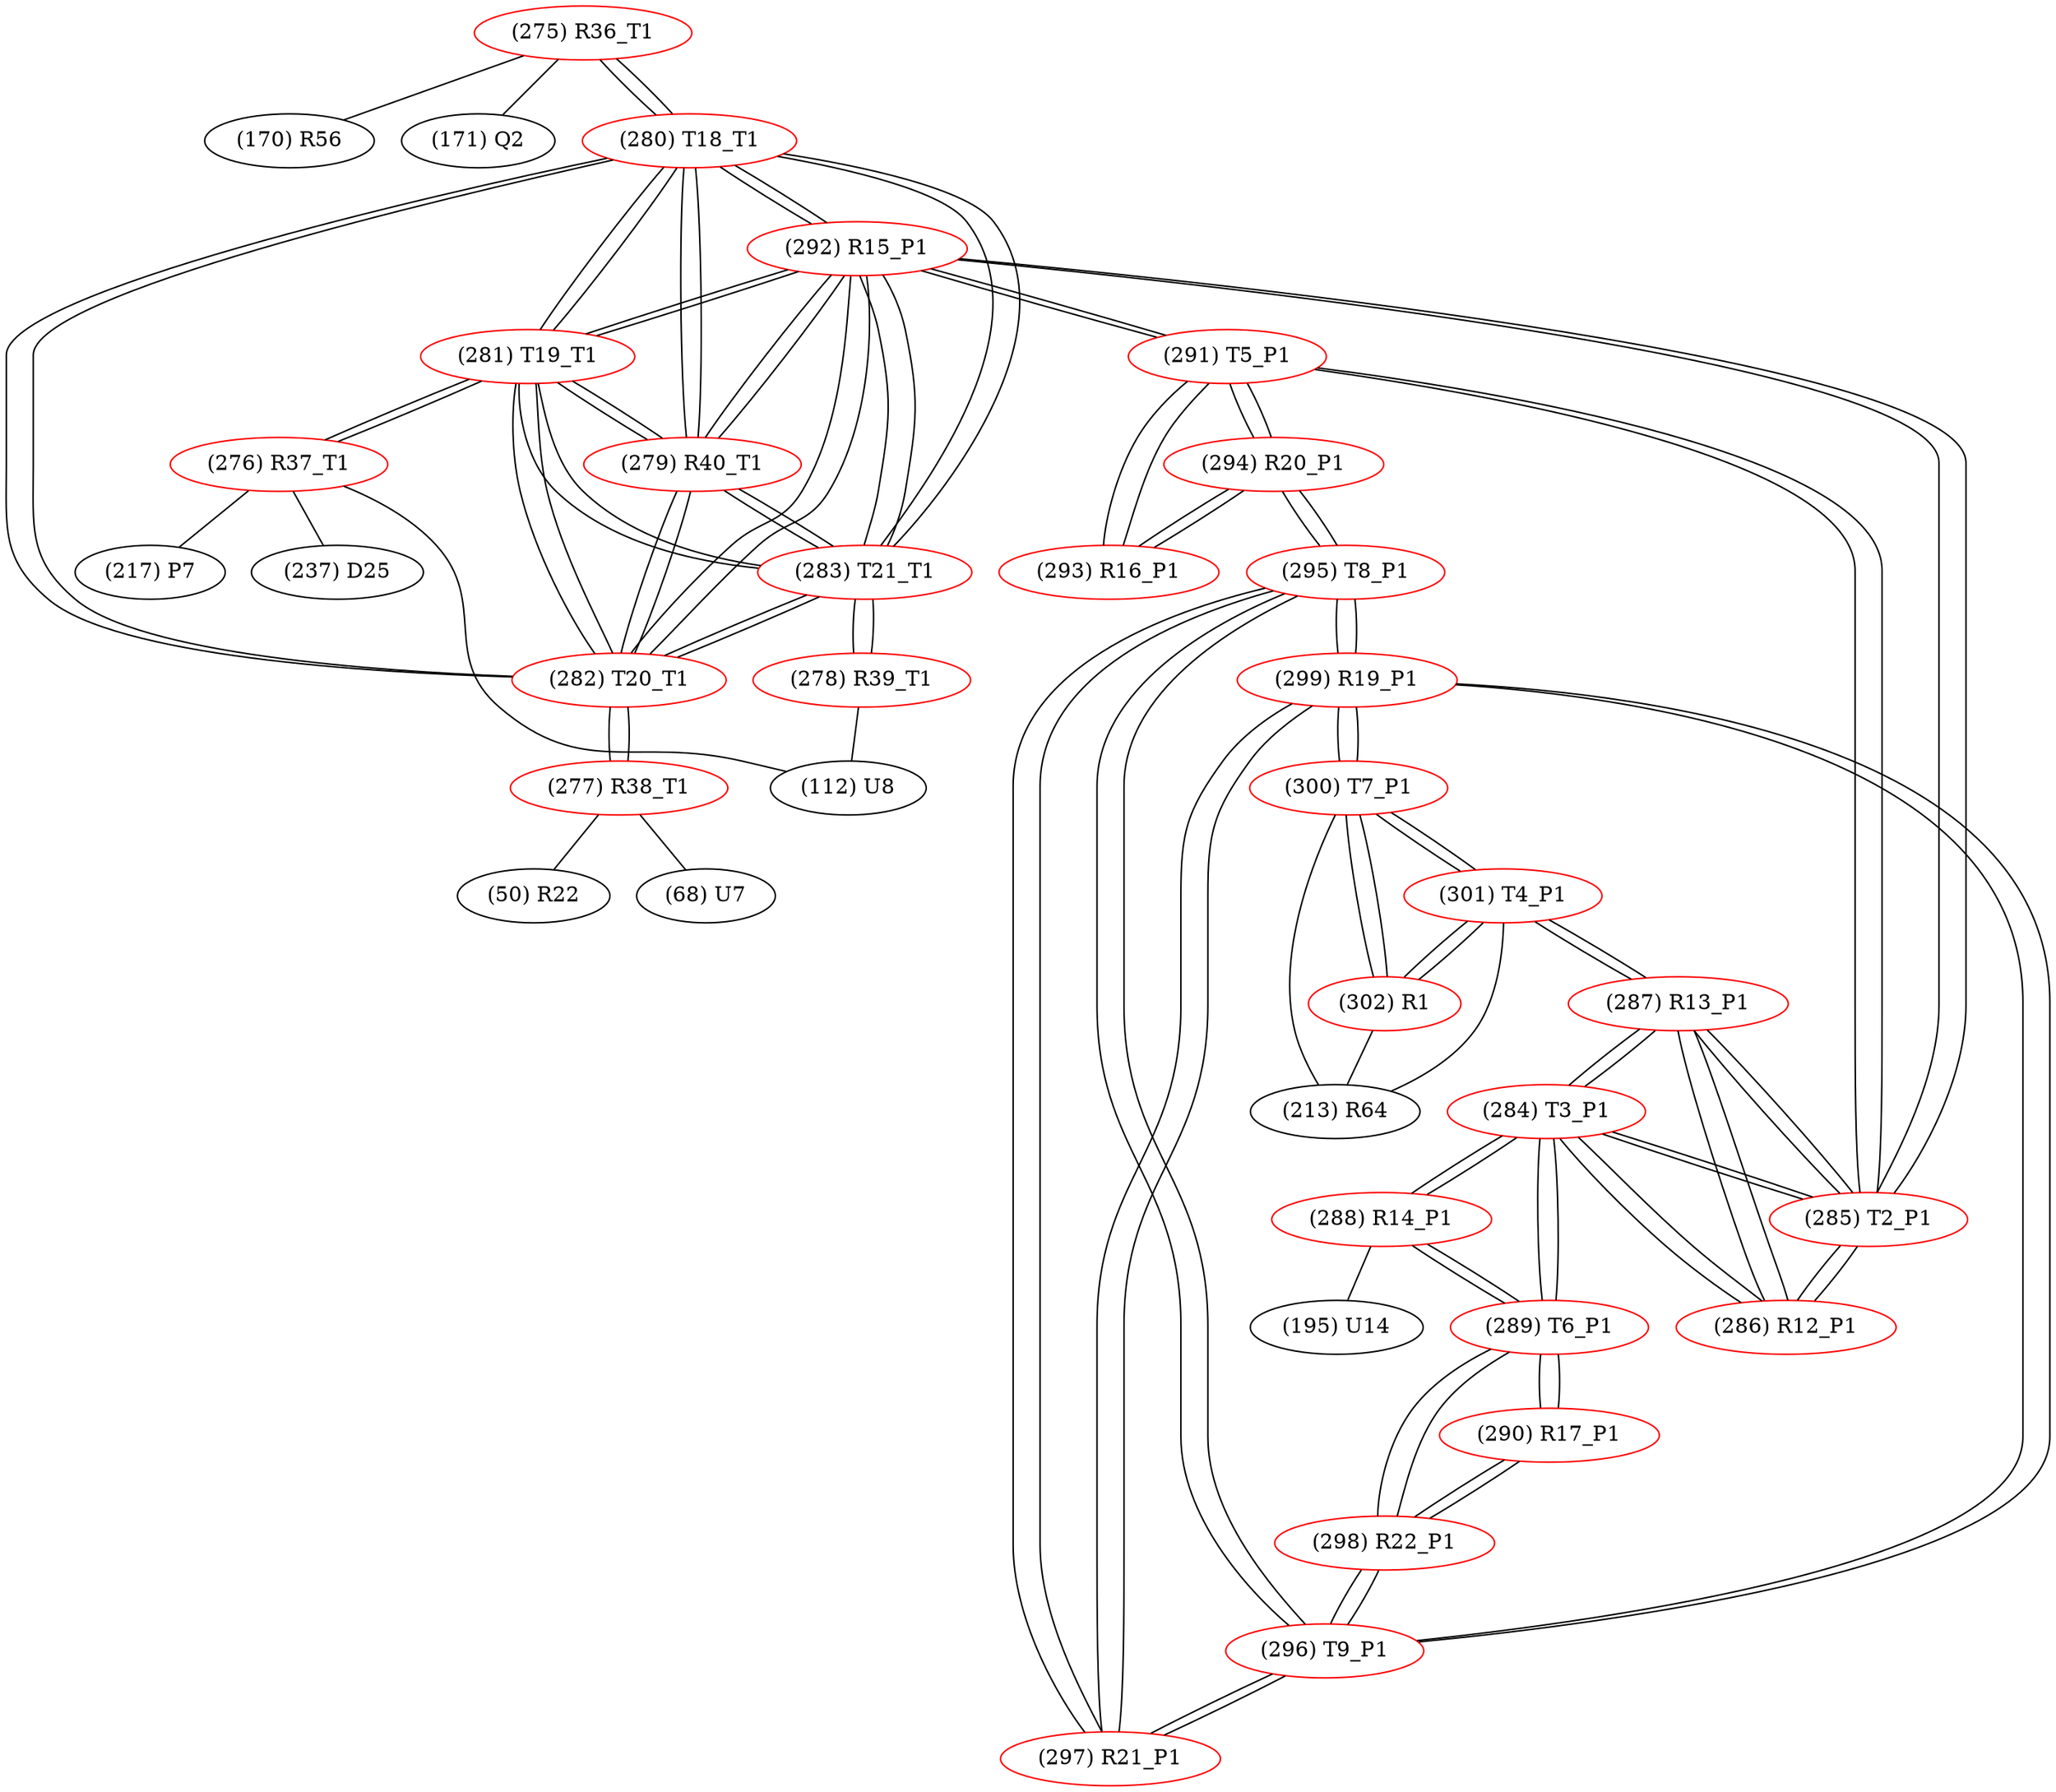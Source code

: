 graph {
	275 [label="(275) R36_T1" color=red]
	170 [label="(170) R56"]
	171 [label="(171) Q2"]
	280 [label="(280) T18_T1"]
	276 [label="(276) R37_T1" color=red]
	217 [label="(217) P7"]
	237 [label="(237) D25"]
	112 [label="(112) U8"]
	281 [label="(281) T19_T1"]
	277 [label="(277) R38_T1" color=red]
	68 [label="(68) U7"]
	50 [label="(50) R22"]
	282 [label="(282) T20_T1"]
	278 [label="(278) R39_T1" color=red]
	112 [label="(112) U8"]
	283 [label="(283) T21_T1"]
	279 [label="(279) R40_T1" color=red]
	292 [label="(292) R15_P1"]
	280 [label="(280) T18_T1"]
	283 [label="(283) T21_T1"]
	282 [label="(282) T20_T1"]
	281 [label="(281) T19_T1"]
	280 [label="(280) T18_T1" color=red]
	275 [label="(275) R36_T1"]
	292 [label="(292) R15_P1"]
	283 [label="(283) T21_T1"]
	282 [label="(282) T20_T1"]
	281 [label="(281) T19_T1"]
	279 [label="(279) R40_T1"]
	281 [label="(281) T19_T1" color=red]
	276 [label="(276) R37_T1"]
	292 [label="(292) R15_P1"]
	280 [label="(280) T18_T1"]
	283 [label="(283) T21_T1"]
	282 [label="(282) T20_T1"]
	279 [label="(279) R40_T1"]
	282 [label="(282) T20_T1" color=red]
	277 [label="(277) R38_T1"]
	292 [label="(292) R15_P1"]
	280 [label="(280) T18_T1"]
	283 [label="(283) T21_T1"]
	281 [label="(281) T19_T1"]
	279 [label="(279) R40_T1"]
	283 [label="(283) T21_T1" color=red]
	278 [label="(278) R39_T1"]
	292 [label="(292) R15_P1"]
	280 [label="(280) T18_T1"]
	282 [label="(282) T20_T1"]
	281 [label="(281) T19_T1"]
	279 [label="(279) R40_T1"]
	284 [label="(284) T3_P1" color=red]
	288 [label="(288) R14_P1"]
	289 [label="(289) T6_P1"]
	287 [label="(287) R13_P1"]
	286 [label="(286) R12_P1"]
	285 [label="(285) T2_P1"]
	285 [label="(285) T2_P1" color=red]
	287 [label="(287) R13_P1"]
	284 [label="(284) T3_P1"]
	286 [label="(286) R12_P1"]
	291 [label="(291) T5_P1"]
	292 [label="(292) R15_P1"]
	286 [label="(286) R12_P1" color=red]
	287 [label="(287) R13_P1"]
	284 [label="(284) T3_P1"]
	285 [label="(285) T2_P1"]
	287 [label="(287) R13_P1" color=red]
	301 [label="(301) T4_P1"]
	284 [label="(284) T3_P1"]
	286 [label="(286) R12_P1"]
	285 [label="(285) T2_P1"]
	288 [label="(288) R14_P1" color=red]
	195 [label="(195) U14"]
	284 [label="(284) T3_P1"]
	289 [label="(289) T6_P1"]
	289 [label="(289) T6_P1" color=red]
	288 [label="(288) R14_P1"]
	284 [label="(284) T3_P1"]
	298 [label="(298) R22_P1"]
	290 [label="(290) R17_P1"]
	290 [label="(290) R17_P1" color=red]
	298 [label="(298) R22_P1"]
	289 [label="(289) T6_P1"]
	291 [label="(291) T5_P1" color=red]
	285 [label="(285) T2_P1"]
	292 [label="(292) R15_P1"]
	293 [label="(293) R16_P1"]
	294 [label="(294) R20_P1"]
	292 [label="(292) R15_P1" color=red]
	280 [label="(280) T18_T1"]
	283 [label="(283) T21_T1"]
	282 [label="(282) T20_T1"]
	281 [label="(281) T19_T1"]
	279 [label="(279) R40_T1"]
	285 [label="(285) T2_P1"]
	291 [label="(291) T5_P1"]
	293 [label="(293) R16_P1" color=red]
	291 [label="(291) T5_P1"]
	294 [label="(294) R20_P1"]
	294 [label="(294) R20_P1" color=red]
	295 [label="(295) T8_P1"]
	293 [label="(293) R16_P1"]
	291 [label="(291) T5_P1"]
	295 [label="(295) T8_P1" color=red]
	296 [label="(296) T9_P1"]
	297 [label="(297) R21_P1"]
	299 [label="(299) R19_P1"]
	294 [label="(294) R20_P1"]
	296 [label="(296) T9_P1" color=red]
	298 [label="(298) R22_P1"]
	297 [label="(297) R21_P1"]
	295 [label="(295) T8_P1"]
	299 [label="(299) R19_P1"]
	297 [label="(297) R21_P1" color=red]
	296 [label="(296) T9_P1"]
	295 [label="(295) T8_P1"]
	299 [label="(299) R19_P1"]
	298 [label="(298) R22_P1" color=red]
	296 [label="(296) T9_P1"]
	289 [label="(289) T6_P1"]
	290 [label="(290) R17_P1"]
	299 [label="(299) R19_P1" color=red]
	296 [label="(296) T9_P1"]
	297 [label="(297) R21_P1"]
	295 [label="(295) T8_P1"]
	300 [label="(300) T7_P1"]
	300 [label="(300) T7_P1" color=red]
	302 [label="(302) R1"]
	301 [label="(301) T4_P1"]
	213 [label="(213) R64"]
	299 [label="(299) R19_P1"]
	301 [label="(301) T4_P1" color=red]
	287 [label="(287) R13_P1"]
	302 [label="(302) R1"]
	300 [label="(300) T7_P1"]
	213 [label="(213) R64"]
	302 [label="(302) R1" color=red]
	301 [label="(301) T4_P1"]
	300 [label="(300) T7_P1"]
	213 [label="(213) R64"]
	275 -- 170
	275 -- 171
	275 -- 280
	276 -- 217
	276 -- 237
	276 -- 112
	276 -- 281
	277 -- 68
	277 -- 50
	277 -- 282
	278 -- 112
	278 -- 283
	279 -- 292
	279 -- 280
	279 -- 283
	279 -- 282
	279 -- 281
	280 -- 275
	280 -- 292
	280 -- 283
	280 -- 282
	280 -- 281
	280 -- 279
	281 -- 276
	281 -- 292
	281 -- 280
	281 -- 283
	281 -- 282
	281 -- 279
	282 -- 277
	282 -- 292
	282 -- 280
	282 -- 283
	282 -- 281
	282 -- 279
	283 -- 278
	283 -- 292
	283 -- 280
	283 -- 282
	283 -- 281
	283 -- 279
	284 -- 288
	284 -- 289
	284 -- 287
	284 -- 286
	284 -- 285
	285 -- 287
	285 -- 284
	285 -- 286
	285 -- 291
	285 -- 292
	286 -- 287
	286 -- 284
	286 -- 285
	287 -- 301
	287 -- 284
	287 -- 286
	287 -- 285
	288 -- 195
	288 -- 284
	288 -- 289
	289 -- 288
	289 -- 284
	289 -- 298
	289 -- 290
	290 -- 298
	290 -- 289
	291 -- 285
	291 -- 292
	291 -- 293
	291 -- 294
	292 -- 280
	292 -- 283
	292 -- 282
	292 -- 281
	292 -- 279
	292 -- 285
	292 -- 291
	293 -- 291
	293 -- 294
	294 -- 295
	294 -- 293
	294 -- 291
	295 -- 296
	295 -- 297
	295 -- 299
	295 -- 294
	296 -- 298
	296 -- 297
	296 -- 295
	296 -- 299
	297 -- 296
	297 -- 295
	297 -- 299
	298 -- 296
	298 -- 289
	298 -- 290
	299 -- 296
	299 -- 297
	299 -- 295
	299 -- 300
	300 -- 302
	300 -- 301
	300 -- 213
	300 -- 299
	301 -- 287
	301 -- 302
	301 -- 300
	301 -- 213
	302 -- 301
	302 -- 300
	302 -- 213
}